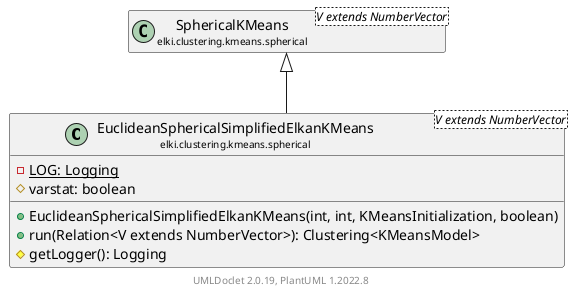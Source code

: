 @startuml
    remove .*\.(Instance|Par|Parameterizer|Factory)$
    set namespaceSeparator none
    hide empty fields
    hide empty methods

    class "<size:14>EuclideanSphericalSimplifiedElkanKMeans\n<size:10>elki.clustering.kmeans.spherical" as elki.clustering.kmeans.spherical.EuclideanSphericalSimplifiedElkanKMeans<V extends NumberVector> [[EuclideanSphericalSimplifiedElkanKMeans.html]] {
        {static} -LOG: Logging
        #varstat: boolean
        +EuclideanSphericalSimplifiedElkanKMeans(int, int, KMeansInitialization, boolean)
        +run(Relation<V extends NumberVector>): Clustering<KMeansModel>
        #getLogger(): Logging
    }

    class "<size:14>SphericalKMeans\n<size:10>elki.clustering.kmeans.spherical" as elki.clustering.kmeans.spherical.SphericalKMeans<V extends NumberVector> [[SphericalKMeans.html]]
    class "<size:14>EuclideanSphericalSimplifiedElkanKMeans.Instance\n<size:10>elki.clustering.kmeans.spherical" as elki.clustering.kmeans.spherical.EuclideanSphericalSimplifiedElkanKMeans.Instance [[EuclideanSphericalSimplifiedElkanKMeans.Instance.html]]
    class "<size:14>EuclideanSphericalSimplifiedElkanKMeans.Par\n<size:10>elki.clustering.kmeans.spherical" as elki.clustering.kmeans.spherical.EuclideanSphericalSimplifiedElkanKMeans.Par<V extends NumberVector> [[EuclideanSphericalSimplifiedElkanKMeans.Par.html]]

    elki.clustering.kmeans.spherical.SphericalKMeans <|-- elki.clustering.kmeans.spherical.EuclideanSphericalSimplifiedElkanKMeans
    elki.clustering.kmeans.spherical.EuclideanSphericalSimplifiedElkanKMeans +-- elki.clustering.kmeans.spherical.EuclideanSphericalSimplifiedElkanKMeans.Instance
    elki.clustering.kmeans.spherical.EuclideanSphericalSimplifiedElkanKMeans +-- elki.clustering.kmeans.spherical.EuclideanSphericalSimplifiedElkanKMeans.Par

    center footer UMLDoclet 2.0.19, PlantUML 1.2022.8
@enduml
